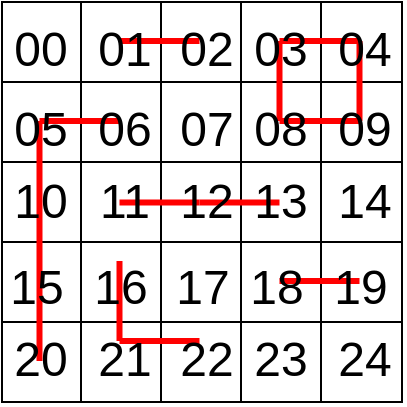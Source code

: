 <mxfile>
    <diagram id="EyeSDz4IicZ5r_xgbc1o" name="ページ1">
        <mxGraphModel dx="1147" dy="779" grid="1" gridSize="10" guides="1" tooltips="1" connect="1" arrows="1" fold="1" page="1" pageScale="1" pageWidth="280" pageHeight="280" background="#ffffff" math="0" shadow="0">
            <root>
                <mxCell id="0"/>
                <mxCell id="1" parent="0"/>
                <mxCell id="2" value="" style="whiteSpace=wrap;html=1;aspect=fixed;fillColor=none;strokeColor=#000000;" parent="1" vertex="1">
                    <mxGeometry x="40" y="40" width="200" height="200" as="geometry"/>
                </mxCell>
                <mxCell id="9" value="" style="endArrow=none;html=1;strokeColor=#000000;" parent="1" edge="1">
                    <mxGeometry width="50" height="50" relative="1" as="geometry">
                        <mxPoint x="79.5" y="240" as="sourcePoint"/>
                        <mxPoint x="79.5" y="40" as="targetPoint"/>
                    </mxGeometry>
                </mxCell>
                <mxCell id="10" value="" style="endArrow=none;html=1;strokeColor=#000000;" parent="1" edge="1">
                    <mxGeometry width="50" height="50" relative="1" as="geometry">
                        <mxPoint x="119.5" y="240" as="sourcePoint"/>
                        <mxPoint x="119.5" y="40" as="targetPoint"/>
                    </mxGeometry>
                </mxCell>
                <mxCell id="11" value="" style="endArrow=none;html=1;strokeColor=#000000;" parent="1" edge="1">
                    <mxGeometry width="50" height="50" relative="1" as="geometry">
                        <mxPoint x="159.5" y="240" as="sourcePoint"/>
                        <mxPoint x="159.5" y="40" as="targetPoint"/>
                    </mxGeometry>
                </mxCell>
                <mxCell id="12" value="" style="endArrow=none;html=1;strokeColor=#000000;" parent="1" edge="1">
                    <mxGeometry width="50" height="50" relative="1" as="geometry">
                        <mxPoint x="199.5" y="240" as="sourcePoint"/>
                        <mxPoint x="199.5" y="40" as="targetPoint"/>
                    </mxGeometry>
                </mxCell>
                <mxCell id="16" value="" style="endArrow=none;html=1;strokeColor=#000000;" parent="1" edge="1">
                    <mxGeometry width="50" height="50" relative="1" as="geometry">
                        <mxPoint x="40" y="80" as="sourcePoint"/>
                        <mxPoint x="240" y="80" as="targetPoint"/>
                    </mxGeometry>
                </mxCell>
                <mxCell id="17" value="" style="endArrow=none;html=1;strokeColor=#000000;" parent="1" edge="1">
                    <mxGeometry width="50" height="50" relative="1" as="geometry">
                        <mxPoint x="40" y="120" as="sourcePoint"/>
                        <mxPoint x="240" y="120" as="targetPoint"/>
                    </mxGeometry>
                </mxCell>
                <mxCell id="18" value="" style="endArrow=none;html=1;strokeColor=#000000;" parent="1" edge="1">
                    <mxGeometry width="50" height="50" relative="1" as="geometry">
                        <mxPoint x="40" y="160" as="sourcePoint"/>
                        <mxPoint x="240" y="160" as="targetPoint"/>
                    </mxGeometry>
                </mxCell>
                <mxCell id="19" value="" style="endArrow=none;html=1;strokeColor=#000000;" parent="1" edge="1">
                    <mxGeometry width="50" height="50" relative="1" as="geometry">
                        <mxPoint x="40" y="200" as="sourcePoint"/>
                        <mxPoint x="240" y="200" as="targetPoint"/>
                    </mxGeometry>
                </mxCell>
                <mxCell id="57" value="" style="endArrow=none;html=1;strokeColor=#FF0000;fontSize=24;fontColor=#000000;strokeWidth=3;" parent="1" edge="1">
                    <mxGeometry width="50" height="50" relative="1" as="geometry">
                        <mxPoint x="58.75" y="219.5" as="sourcePoint"/>
                        <mxPoint x="58.75" y="179.5" as="targetPoint"/>
                    </mxGeometry>
                </mxCell>
                <mxCell id="58" value="" style="endArrow=none;html=1;strokeColor=#FF0000;fontSize=24;fontColor=#000000;strokeWidth=3;" parent="1" edge="1">
                    <mxGeometry width="50" height="50" relative="1" as="geometry">
                        <mxPoint x="58.75" y="179.5" as="sourcePoint"/>
                        <mxPoint x="58.75" y="139.5" as="targetPoint"/>
                    </mxGeometry>
                </mxCell>
                <mxCell id="59" value="" style="endArrow=none;html=1;strokeColor=#FF0000;fontSize=24;fontColor=#000000;strokeWidth=3;" parent="1" edge="1">
                    <mxGeometry width="50" height="50" relative="1" as="geometry">
                        <mxPoint x="58.75" y="139.5" as="sourcePoint"/>
                        <mxPoint x="58.75" y="99.5" as="targetPoint"/>
                    </mxGeometry>
                </mxCell>
                <mxCell id="60" value="" style="endArrow=none;html=1;strokeColor=#FF0000;fontSize=24;fontColor=#000000;strokeWidth=3;" parent="1" edge="1">
                    <mxGeometry width="50" height="50" relative="1" as="geometry">
                        <mxPoint x="98.75" y="99.5" as="sourcePoint"/>
                        <mxPoint x="58.75" y="99.5" as="targetPoint"/>
                    </mxGeometry>
                </mxCell>
                <mxCell id="61" value="" style="endArrow=none;html=1;strokeColor=#FF0000;fontSize=24;fontColor=#000000;strokeWidth=3;" parent="1" edge="1">
                    <mxGeometry width="50" height="50" relative="1" as="geometry">
                        <mxPoint x="138.75" y="59.5" as="sourcePoint"/>
                        <mxPoint x="98.75" y="59.5" as="targetPoint"/>
                    </mxGeometry>
                </mxCell>
                <mxCell id="62" value="" style="endArrow=none;html=1;strokeColor=#FF0000;fontSize=24;fontColor=#000000;strokeWidth=3;" parent="1" edge="1">
                    <mxGeometry width="50" height="50" relative="1" as="geometry">
                        <mxPoint x="218.75" y="59.5" as="sourcePoint"/>
                        <mxPoint x="178.75" y="59.5" as="targetPoint"/>
                    </mxGeometry>
                </mxCell>
                <mxCell id="63" value="" style="endArrow=none;html=1;strokeColor=#FF0000;fontSize=24;fontColor=#000000;strokeWidth=3;" parent="1" edge="1">
                    <mxGeometry width="50" height="50" relative="1" as="geometry">
                        <mxPoint x="218.75" y="99.5" as="sourcePoint"/>
                        <mxPoint x="178.75" y="99.5" as="targetPoint"/>
                    </mxGeometry>
                </mxCell>
                <mxCell id="64" value="" style="endArrow=none;html=1;strokeColor=#FF0000;fontSize=24;fontColor=#000000;strokeWidth=3;" parent="1" edge="1">
                    <mxGeometry width="50" height="50" relative="1" as="geometry">
                        <mxPoint x="178.75" y="99.5" as="sourcePoint"/>
                        <mxPoint x="178.75" y="59.5" as="targetPoint"/>
                    </mxGeometry>
                </mxCell>
                <mxCell id="65" value="" style="endArrow=none;html=1;strokeColor=#FF0000;fontSize=24;fontColor=#000000;strokeWidth=3;" parent="1" edge="1">
                    <mxGeometry width="50" height="50" relative="1" as="geometry">
                        <mxPoint x="218.75" y="99.5" as="sourcePoint"/>
                        <mxPoint x="218.75" y="59.5" as="targetPoint"/>
                    </mxGeometry>
                </mxCell>
                <mxCell id="66" value="" style="endArrow=none;html=1;strokeColor=#FF0000;fontSize=24;fontColor=#000000;strokeWidth=3;" parent="1" edge="1">
                    <mxGeometry width="50" height="50" relative="1" as="geometry">
                        <mxPoint x="138.75" y="140.25" as="sourcePoint"/>
                        <mxPoint x="98.75" y="140.25" as="targetPoint"/>
                    </mxGeometry>
                </mxCell>
                <mxCell id="67" value="" style="endArrow=none;html=1;strokeColor=#FF0000;fontSize=24;fontColor=#000000;strokeWidth=3;" parent="1" edge="1">
                    <mxGeometry width="50" height="50" relative="1" as="geometry">
                        <mxPoint x="178.75" y="140.25" as="sourcePoint"/>
                        <mxPoint x="138.75" y="140.25" as="targetPoint"/>
                    </mxGeometry>
                </mxCell>
                <mxCell id="68" value="" style="endArrow=none;html=1;strokeColor=#FF0000;fontSize=24;fontColor=#000000;strokeWidth=3;" parent="1" edge="1">
                    <mxGeometry width="50" height="50" relative="1" as="geometry">
                        <mxPoint x="218.75" y="179.5" as="sourcePoint"/>
                        <mxPoint x="178.75" y="179.5" as="targetPoint"/>
                    </mxGeometry>
                </mxCell>
                <mxCell id="69" value="" style="endArrow=none;html=1;strokeColor=#FF0000;fontSize=24;fontColor=#000000;strokeWidth=3;" parent="1" edge="1">
                    <mxGeometry width="50" height="50" relative="1" as="geometry">
                        <mxPoint x="138.75" y="209.5" as="sourcePoint"/>
                        <mxPoint x="98.75" y="209.5" as="targetPoint"/>
                    </mxGeometry>
                </mxCell>
                <mxCell id="70" value="" style="endArrow=none;html=1;strokeColor=#FF0000;fontSize=24;fontColor=#000000;strokeWidth=3;" parent="1" edge="1">
                    <mxGeometry width="50" height="50" relative="1" as="geometry">
                        <mxPoint x="98.75" y="209.5" as="sourcePoint"/>
                        <mxPoint x="98.75" y="169.5" as="targetPoint"/>
                    </mxGeometry>
                </mxCell>
                <mxCell id="20" value="24" style="text;html=1;strokeColor=none;fillColor=none;align=center;verticalAlign=middle;whiteSpace=wrap;rounded=0;fontColor=#000000;fontSize=24;" parent="1" vertex="1">
                    <mxGeometry x="204" y="203.5" width="35" height="30" as="geometry"/>
                </mxCell>
                <mxCell id="21" value="23" style="text;html=1;strokeColor=none;fillColor=none;align=center;verticalAlign=middle;whiteSpace=wrap;rounded=0;fontColor=#000000;fontSize=24;" parent="1" vertex="1">
                    <mxGeometry x="162" y="203.5" width="35" height="30" as="geometry"/>
                </mxCell>
                <mxCell id="22" value="22" style="text;html=1;strokeColor=none;fillColor=none;align=center;verticalAlign=middle;whiteSpace=wrap;rounded=0;fontColor=#000000;fontSize=24;" parent="1" vertex="1">
                    <mxGeometry x="125" y="203.5" width="35" height="30" as="geometry"/>
                </mxCell>
                <mxCell id="23" value="21" style="text;html=1;strokeColor=none;fillColor=none;align=center;verticalAlign=middle;whiteSpace=wrap;rounded=0;fontColor=#000000;fontSize=24;" parent="1" vertex="1">
                    <mxGeometry x="84" y="203.5" width="35" height="30" as="geometry"/>
                </mxCell>
                <mxCell id="24" value="20" style="text;html=1;strokeColor=none;fillColor=none;align=center;verticalAlign=middle;whiteSpace=wrap;rounded=0;fontColor=#000000;fontSize=24;" parent="1" vertex="1">
                    <mxGeometry x="42" y="203.5" width="35" height="30" as="geometry"/>
                </mxCell>
                <mxCell id="25" value="19" style="text;html=1;strokeColor=none;fillColor=none;align=center;verticalAlign=middle;whiteSpace=wrap;rounded=0;fontColor=#000000;fontSize=24;" parent="1" vertex="1">
                    <mxGeometry x="201.5" y="167.5" width="35" height="30" as="geometry"/>
                </mxCell>
                <mxCell id="26" value="18" style="text;html=1;strokeColor=none;fillColor=none;align=center;verticalAlign=middle;whiteSpace=wrap;rounded=0;fontColor=#000000;fontSize=24;" parent="1" vertex="1">
                    <mxGeometry x="159.5" y="167.5" width="35" height="30" as="geometry"/>
                </mxCell>
                <mxCell id="27" value="17" style="text;html=1;strokeColor=none;fillColor=none;align=center;verticalAlign=middle;whiteSpace=wrap;rounded=0;fontColor=#000000;fontSize=24;" parent="1" vertex="1">
                    <mxGeometry x="122.5" y="167.5" width="35" height="30" as="geometry"/>
                </mxCell>
                <mxCell id="28" value="16" style="text;html=1;strokeColor=none;fillColor=none;align=center;verticalAlign=middle;whiteSpace=wrap;rounded=0;fontColor=#000000;fontSize=24;" parent="1" vertex="1">
                    <mxGeometry x="81.5" y="167.5" width="35" height="30" as="geometry"/>
                </mxCell>
                <mxCell id="29" value="15" style="text;html=1;strokeColor=none;fillColor=none;align=center;verticalAlign=middle;whiteSpace=wrap;rounded=0;fontColor=#000000;fontSize=24;" parent="1" vertex="1">
                    <mxGeometry x="39.5" y="167.5" width="35" height="30" as="geometry"/>
                </mxCell>
                <mxCell id="41" value="14" style="text;html=1;strokeColor=none;fillColor=none;align=center;verticalAlign=middle;whiteSpace=wrap;rounded=0;fontColor=#000000;fontSize=24;" parent="1" vertex="1">
                    <mxGeometry x="203.5" y="124.5" width="35" height="30" as="geometry"/>
                </mxCell>
                <mxCell id="42" value="13" style="text;html=1;strokeColor=none;fillColor=none;align=center;verticalAlign=middle;whiteSpace=wrap;rounded=0;fontColor=#000000;fontSize=24;" parent="1" vertex="1">
                    <mxGeometry x="161.5" y="124.5" width="35" height="30" as="geometry"/>
                </mxCell>
                <mxCell id="43" value="12" style="text;html=1;strokeColor=none;fillColor=none;align=center;verticalAlign=middle;whiteSpace=wrap;rounded=0;fontColor=#000000;fontSize=24;" parent="1" vertex="1">
                    <mxGeometry x="124.5" y="124.5" width="35" height="30" as="geometry"/>
                </mxCell>
                <mxCell id="44" value="11" style="text;html=1;strokeColor=none;fillColor=none;align=center;verticalAlign=middle;whiteSpace=wrap;rounded=0;fontColor=#000000;fontSize=24;" parent="1" vertex="1">
                    <mxGeometry x="83.5" y="124.5" width="35" height="30" as="geometry"/>
                </mxCell>
                <mxCell id="45" value="10" style="text;html=1;strokeColor=none;fillColor=none;align=center;verticalAlign=middle;whiteSpace=wrap;rounded=0;fontColor=#000000;fontSize=24;" parent="1" vertex="1">
                    <mxGeometry x="41.5" y="124.5" width="35" height="30" as="geometry"/>
                </mxCell>
                <mxCell id="46" value="09" style="text;html=1;strokeColor=none;fillColor=none;align=center;verticalAlign=middle;whiteSpace=wrap;rounded=0;fontColor=#000000;fontSize=24;" parent="1" vertex="1">
                    <mxGeometry x="204" y="88.5" width="35" height="30" as="geometry"/>
                </mxCell>
                <mxCell id="47" value="08" style="text;html=1;strokeColor=none;fillColor=none;align=center;verticalAlign=middle;whiteSpace=wrap;rounded=0;fontColor=#000000;fontSize=24;" parent="1" vertex="1">
                    <mxGeometry x="162" y="88.5" width="35" height="30" as="geometry"/>
                </mxCell>
                <mxCell id="48" value="07" style="text;html=1;strokeColor=none;fillColor=none;align=center;verticalAlign=middle;whiteSpace=wrap;rounded=0;fontColor=#000000;fontSize=24;" parent="1" vertex="1">
                    <mxGeometry x="125" y="88.5" width="35" height="30" as="geometry"/>
                </mxCell>
                <mxCell id="49" value="06" style="text;html=1;strokeColor=none;fillColor=none;align=center;verticalAlign=middle;whiteSpace=wrap;rounded=0;fontColor=#000000;fontSize=24;" parent="1" vertex="1">
                    <mxGeometry x="84" y="88.5" width="35" height="30" as="geometry"/>
                </mxCell>
                <mxCell id="50" value="05" style="text;html=1;strokeColor=none;fillColor=none;align=center;verticalAlign=middle;whiteSpace=wrap;rounded=0;fontColor=#000000;fontSize=24;" parent="1" vertex="1">
                    <mxGeometry x="42" y="88.5" width="35" height="30" as="geometry"/>
                </mxCell>
                <mxCell id="51" value="04" style="text;html=1;strokeColor=none;fillColor=none;align=center;verticalAlign=middle;whiteSpace=wrap;rounded=0;fontColor=#000000;fontSize=24;" parent="1" vertex="1">
                    <mxGeometry x="204" y="48.5" width="35" height="30" as="geometry"/>
                </mxCell>
                <mxCell id="52" value="03" style="text;html=1;strokeColor=none;fillColor=none;align=center;verticalAlign=middle;whiteSpace=wrap;rounded=0;fontColor=#000000;fontSize=24;" parent="1" vertex="1">
                    <mxGeometry x="162" y="48.5" width="35" height="30" as="geometry"/>
                </mxCell>
                <mxCell id="53" value="02" style="text;html=1;strokeColor=none;fillColor=none;align=center;verticalAlign=middle;whiteSpace=wrap;rounded=0;fontColor=#000000;fontSize=24;" parent="1" vertex="1">
                    <mxGeometry x="125" y="48.5" width="35" height="30" as="geometry"/>
                </mxCell>
                <mxCell id="54" value="01" style="text;html=1;strokeColor=none;fillColor=none;align=center;verticalAlign=middle;whiteSpace=wrap;rounded=0;fontColor=#000000;fontSize=24;" parent="1" vertex="1">
                    <mxGeometry x="84" y="48.5" width="35" height="30" as="geometry"/>
                </mxCell>
                <mxCell id="55" value="00" style="text;html=1;strokeColor=none;fillColor=none;align=center;verticalAlign=middle;whiteSpace=wrap;rounded=0;fontColor=#000000;fontSize=24;" parent="1" vertex="1">
                    <mxGeometry x="42" y="48.5" width="35" height="30" as="geometry"/>
                </mxCell>
            </root>
        </mxGraphModel>
    </diagram>
</mxfile>